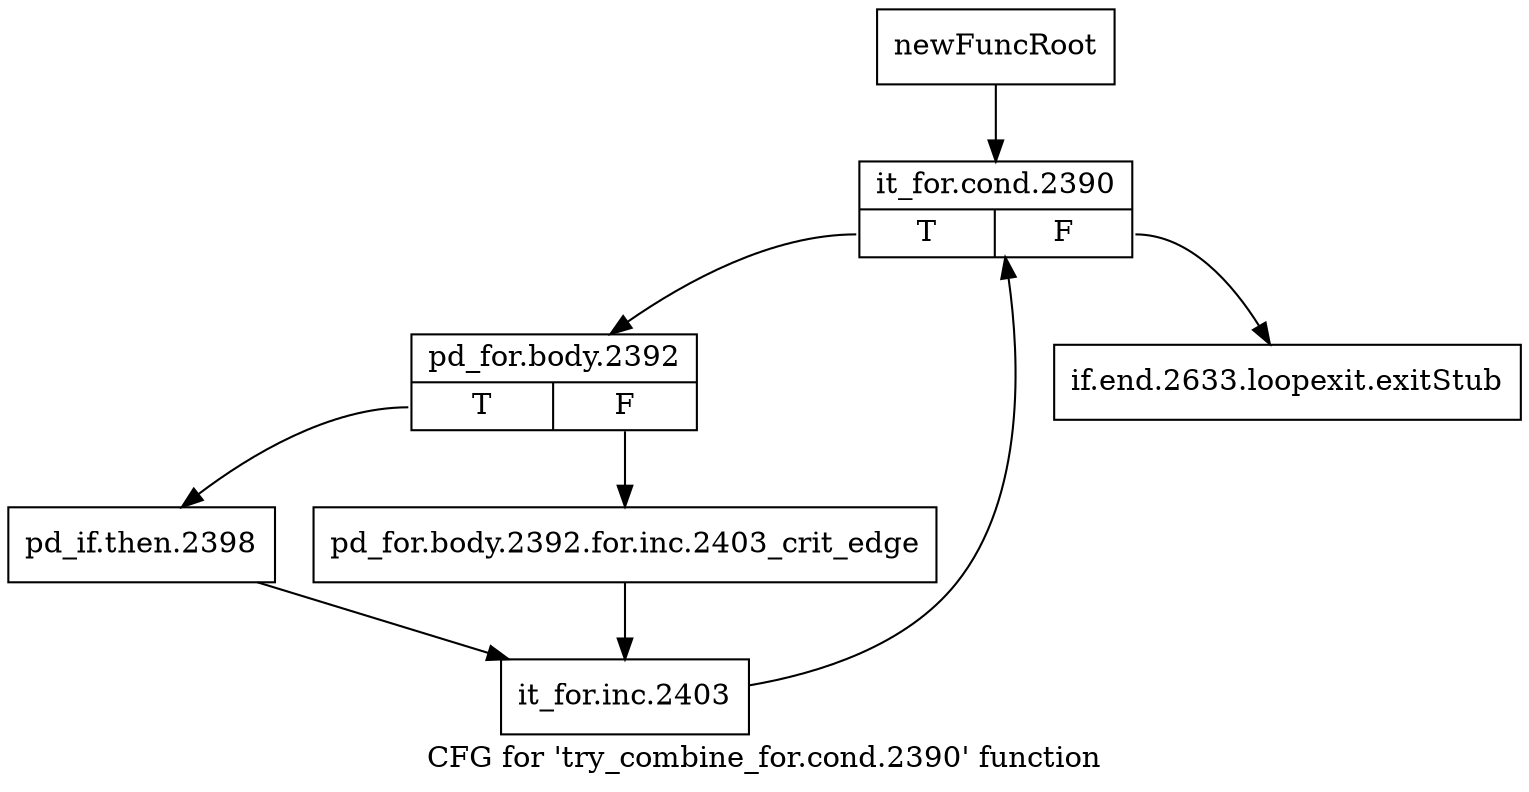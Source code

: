 digraph "CFG for 'try_combine_for.cond.2390' function" {
	label="CFG for 'try_combine_for.cond.2390' function";

	Node0xa5f98b0 [shape=record,label="{newFuncRoot}"];
	Node0xa5f98b0 -> Node0xa5fc4f0;
	Node0xa5fc4a0 [shape=record,label="{if.end.2633.loopexit.exitStub}"];
	Node0xa5fc4f0 [shape=record,label="{it_for.cond.2390|{<s0>T|<s1>F}}"];
	Node0xa5fc4f0:s0 -> Node0xa5fc540;
	Node0xa5fc4f0:s1 -> Node0xa5fc4a0;
	Node0xa5fc540 [shape=record,label="{pd_for.body.2392|{<s0>T|<s1>F}}"];
	Node0xa5fc540:s0 -> Node0xa5fc5e0;
	Node0xa5fc540:s1 -> Node0xa5fc590;
	Node0xa5fc590 [shape=record,label="{pd_for.body.2392.for.inc.2403_crit_edge}"];
	Node0xa5fc590 -> Node0xa5fc630;
	Node0xa5fc5e0 [shape=record,label="{pd_if.then.2398}"];
	Node0xa5fc5e0 -> Node0xa5fc630;
	Node0xa5fc630 [shape=record,label="{it_for.inc.2403}"];
	Node0xa5fc630 -> Node0xa5fc4f0;
}
